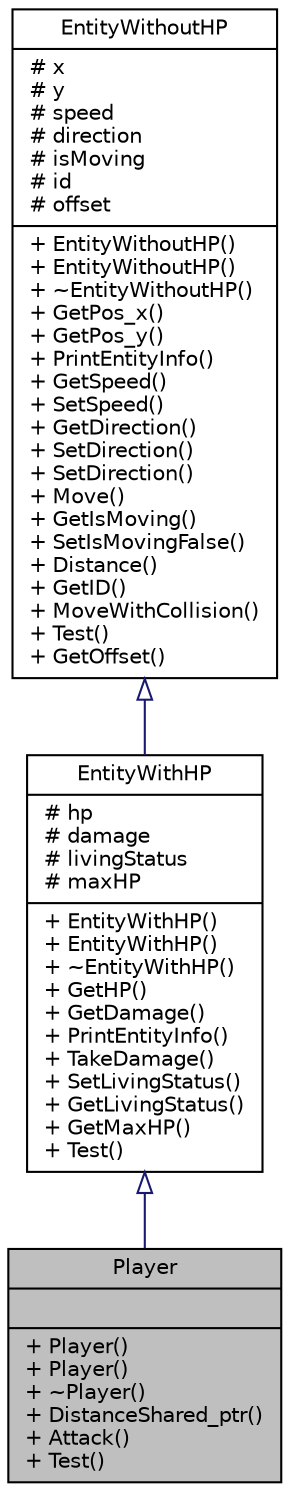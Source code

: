 digraph "Player"
{
 // LATEX_PDF_SIZE
  bgcolor="transparent";
  edge [fontname="Helvetica",fontsize="10",labelfontname="Helvetica",labelfontsize="10"];
  node [fontname="Helvetica",fontsize="10",shape=record];
  Node1 [label="{Player\n||+ Player()\l+ Player()\l+ ~Player()\l+ DistanceShared_ptr()\l+ Attack()\l+ Test()\l}",height=0.2,width=0.4,color="black", fillcolor="grey75", style="filled", fontcolor="black",tooltip="Classe représentant un joueur qui peut infliger/subir des dégats et se déplacer."];
  Node2 -> Node1 [dir="back",color="midnightblue",fontsize="10",style="solid",arrowtail="onormal",fontname="Helvetica"];
  Node2 [label="{EntityWithHP\n|# hp\l# damage\l# livingStatus\l# maxHP\l|+ EntityWithHP()\l+ EntityWithHP()\l+ ~EntityWithHP()\l+ GetHP()\l+ GetDamage()\l+ PrintEntityInfo()\l+ TakeDamage()\l+ SetLivingStatus()\l+ GetLivingStatus()\l+ GetMaxHP()\l+ Test()\l}",height=0.2,width=0.4,color="black",URL="$classEntityWithHP.html",tooltip="Classe représentant une entité qui peut infliger/subir des dégats et se déplacer."];
  Node3 -> Node2 [dir="back",color="midnightblue",fontsize="10",style="solid",arrowtail="onormal",fontname="Helvetica"];
  Node3 [label="{EntityWithoutHP\n|# x\l# y\l# speed\l# direction\l# isMoving\l# id\l# offset\l|+ EntityWithoutHP()\l+ EntityWithoutHP()\l+ ~EntityWithoutHP()\l+ GetPos_x()\l+ GetPos_y()\l+ PrintEntityInfo()\l+ GetSpeed()\l+ SetSpeed()\l+ GetDirection()\l+ SetDirection()\l+ SetDirection()\l+ Move()\l+ GetIsMoving()\l+ SetIsMovingFalse()\l+ Distance()\l+ GetID()\l+ MoveWithCollision()\l+ Test()\l+ GetOffset()\l}",height=0.2,width=0.4,color="black",URL="$classEntityWithoutHP.html",tooltip="Classe représentant une entité immobile et immortel."];
}
